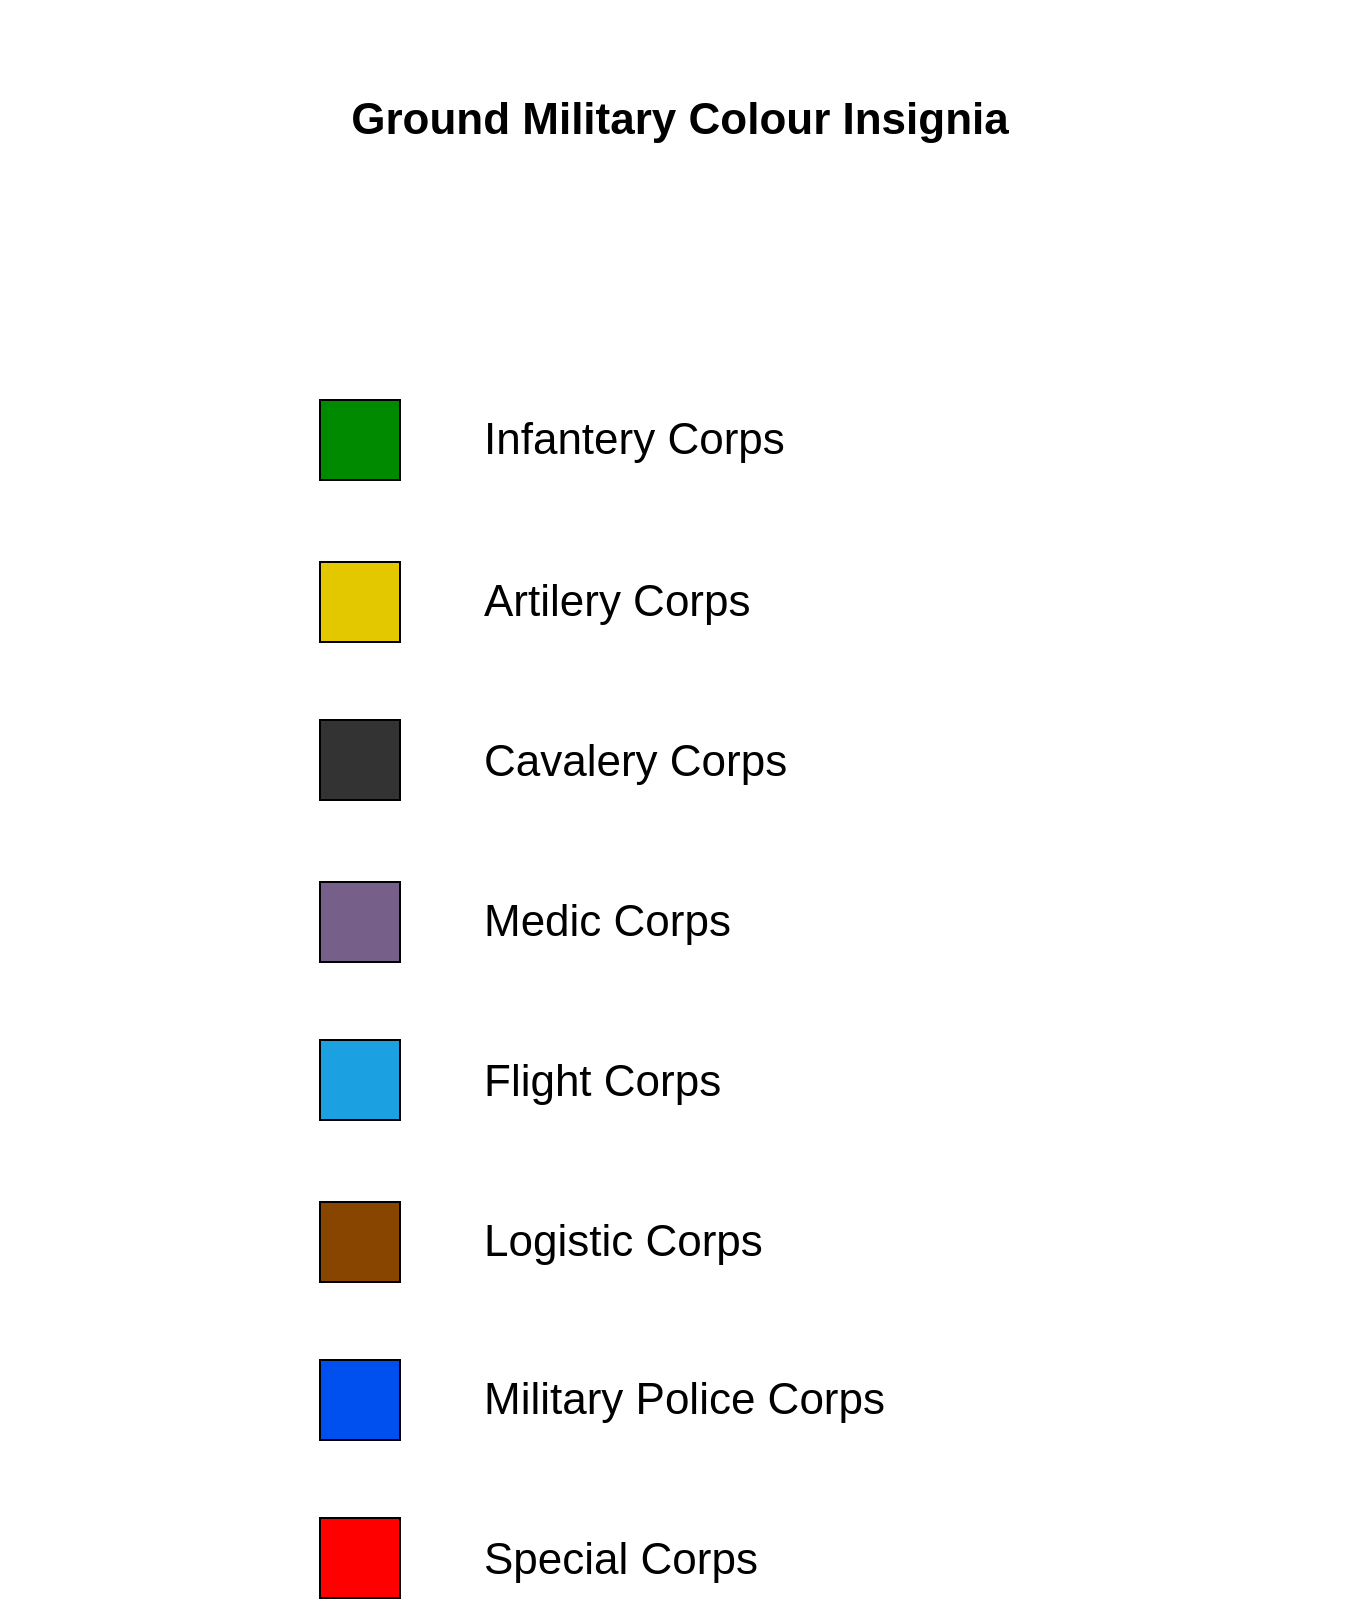 <mxfile version="14.6.13" type="device"><diagram id="KJ3R0v1l9nyCDcXznb5s" name="Page-1"><mxGraphModel dx="2980" dy="1260" grid="1" gridSize="10" guides="1" tooltips="1" connect="1" arrows="1" fold="1" page="1" pageScale="1" pageWidth="850" pageHeight="1100" math="0" shadow="0"><root><mxCell id="0"/><mxCell id="1" parent="0"/><mxCell id="zZt6S2Qa_IzQLlzstjRo-17" value="" style="whiteSpace=wrap;html=1;aspect=fixed;fillColor=#008A00;" vertex="1" parent="1"><mxGeometry x="-605" y="250" width="40" height="40" as="geometry"/></mxCell><mxCell id="zZt6S2Qa_IzQLlzstjRo-18" value="" style="whiteSpace=wrap;html=1;aspect=fixed;fillColor=#E3C800;" vertex="1" parent="1"><mxGeometry x="-605" y="331" width="40" height="40" as="geometry"/></mxCell><mxCell id="zZt6S2Qa_IzQLlzstjRo-19" value="" style="whiteSpace=wrap;html=1;aspect=fixed;fillColor=#333333;" vertex="1" parent="1"><mxGeometry x="-605" y="410" width="40" height="40" as="geometry"/></mxCell><mxCell id="zZt6S2Qa_IzQLlzstjRo-20" value="" style="whiteSpace=wrap;html=1;aspect=fixed;fillColor=#76608A;" vertex="1" parent="1"><mxGeometry x="-605" y="491" width="40" height="40" as="geometry"/></mxCell><mxCell id="zZt6S2Qa_IzQLlzstjRo-21" value="" style="whiteSpace=wrap;html=1;aspect=fixed;fillColor=#1BA1E2;" vertex="1" parent="1"><mxGeometry x="-605" y="570" width="40" height="40" as="geometry"/></mxCell><mxCell id="zZt6S2Qa_IzQLlzstjRo-22" value="" style="whiteSpace=wrap;html=1;aspect=fixed;fillColor=#874500;" vertex="1" parent="1"><mxGeometry x="-605" y="651" width="40" height="40" as="geometry"/></mxCell><mxCell id="zZt6S2Qa_IzQLlzstjRo-23" value="" style="whiteSpace=wrap;html=1;aspect=fixed;fillColor=#0050EF;" vertex="1" parent="1"><mxGeometry x="-605" y="730" width="40" height="40" as="geometry"/></mxCell><mxCell id="zZt6S2Qa_IzQLlzstjRo-24" value="" style="whiteSpace=wrap;html=1;aspect=fixed;fillColor=#FF0000;" vertex="1" parent="1"><mxGeometry x="-605" y="809" width="40" height="40" as="geometry"/></mxCell><mxCell id="zZt6S2Qa_IzQLlzstjRo-25" value="&lt;font style=&quot;font-size: 22px&quot;&gt;Infantery Corps&lt;/font&gt;" style="text;html=1;strokeColor=none;fillColor=none;align=left;verticalAlign=middle;whiteSpace=wrap;rounded=0;" vertex="1" parent="1"><mxGeometry x="-525" y="250" width="280" height="40" as="geometry"/></mxCell><mxCell id="zZt6S2Qa_IzQLlzstjRo-26" value="&lt;font style=&quot;font-size: 22px&quot;&gt;Artilery Corps&lt;/font&gt;" style="text;html=1;strokeColor=none;fillColor=none;align=left;verticalAlign=middle;whiteSpace=wrap;rounded=0;" vertex="1" parent="1"><mxGeometry x="-525" y="331" width="280" height="40" as="geometry"/></mxCell><mxCell id="zZt6S2Qa_IzQLlzstjRo-27" value="&lt;font style=&quot;font-size: 22px&quot;&gt;Cavalery Corps&lt;/font&gt;" style="text;html=1;strokeColor=none;fillColor=none;align=left;verticalAlign=middle;whiteSpace=wrap;rounded=0;" vertex="1" parent="1"><mxGeometry x="-525" y="411" width="280" height="40" as="geometry"/></mxCell><mxCell id="zZt6S2Qa_IzQLlzstjRo-28" value="&lt;font style=&quot;font-size: 22px&quot;&gt;Medic Corps&lt;/font&gt;" style="text;html=1;strokeColor=none;fillColor=none;align=left;verticalAlign=middle;whiteSpace=wrap;rounded=0;" vertex="1" parent="1"><mxGeometry x="-525" y="491" width="280" height="40" as="geometry"/></mxCell><mxCell id="zZt6S2Qa_IzQLlzstjRo-29" value="&lt;font style=&quot;font-size: 22px&quot;&gt;Flight Corps&lt;/font&gt;" style="text;html=1;strokeColor=none;fillColor=none;align=left;verticalAlign=middle;whiteSpace=wrap;rounded=0;" vertex="1" parent="1"><mxGeometry x="-525" y="571" width="280" height="40" as="geometry"/></mxCell><mxCell id="zZt6S2Qa_IzQLlzstjRo-30" value="&lt;font style=&quot;font-size: 22px&quot;&gt;Logistic Corps&lt;/font&gt;" style="text;html=1;strokeColor=none;fillColor=none;align=left;verticalAlign=middle;whiteSpace=wrap;rounded=0;" vertex="1" parent="1"><mxGeometry x="-525" y="651" width="280" height="40" as="geometry"/></mxCell><mxCell id="zZt6S2Qa_IzQLlzstjRo-31" value="&lt;font style=&quot;font-size: 22px&quot;&gt;Military Police Corps&lt;/font&gt;" style="text;html=1;strokeColor=none;fillColor=none;align=left;verticalAlign=middle;whiteSpace=wrap;rounded=0;" vertex="1" parent="1"><mxGeometry x="-525" y="730" width="280" height="40" as="geometry"/></mxCell><mxCell id="zZt6S2Qa_IzQLlzstjRo-32" value="&lt;font style=&quot;font-size: 22px&quot;&gt;Special Corps&lt;/font&gt;" style="text;html=1;strokeColor=none;fillColor=none;align=left;verticalAlign=middle;whiteSpace=wrap;rounded=0;" vertex="1" parent="1"><mxGeometry x="-525" y="810" width="280" height="40" as="geometry"/></mxCell><mxCell id="zZt6S2Qa_IzQLlzstjRo-33" value="&lt;font style=&quot;font-size: 22px&quot;&gt;&lt;b&gt;Ground Military Colour Insignia&lt;/b&gt;&lt;/font&gt;" style="text;html=1;strokeColor=none;fillColor=none;align=center;verticalAlign=middle;whiteSpace=wrap;rounded=0;" vertex="1" parent="1"><mxGeometry x="-765" y="50" width="680" height="120" as="geometry"/></mxCell></root></mxGraphModel></diagram></mxfile>